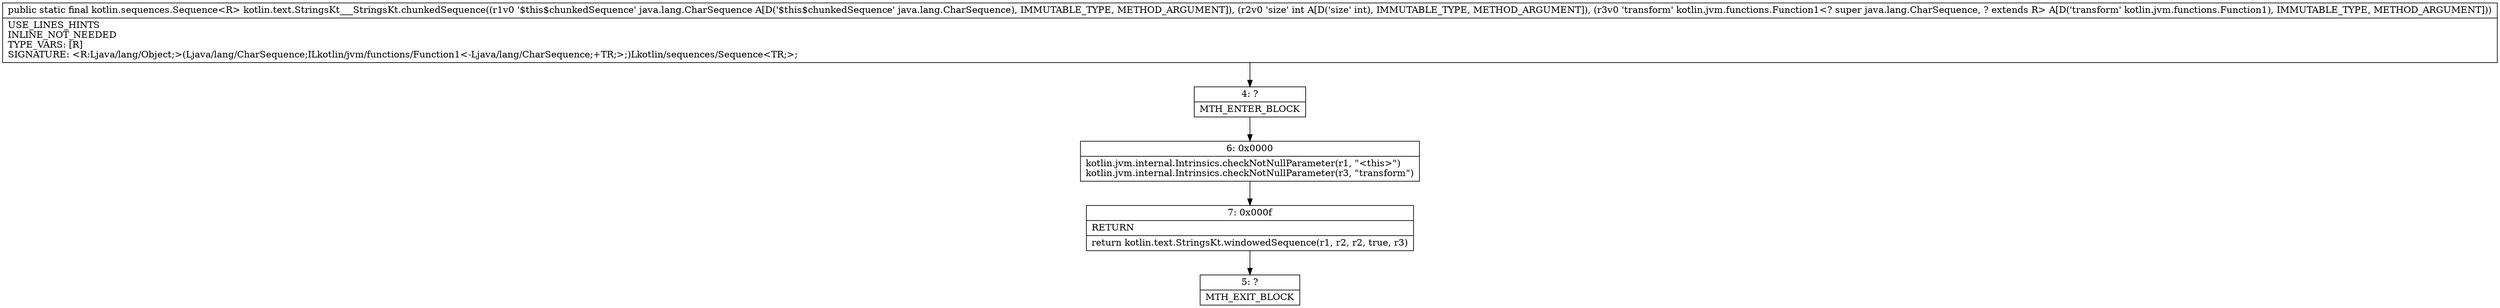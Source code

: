 digraph "CFG forkotlin.text.StringsKt___StringsKt.chunkedSequence(Ljava\/lang\/CharSequence;ILkotlin\/jvm\/functions\/Function1;)Lkotlin\/sequences\/Sequence;" {
Node_4 [shape=record,label="{4\:\ ?|MTH_ENTER_BLOCK\l}"];
Node_6 [shape=record,label="{6\:\ 0x0000|kotlin.jvm.internal.Intrinsics.checkNotNullParameter(r1, \"\<this\>\")\lkotlin.jvm.internal.Intrinsics.checkNotNullParameter(r3, \"transform\")\l}"];
Node_7 [shape=record,label="{7\:\ 0x000f|RETURN\l|return kotlin.text.StringsKt.windowedSequence(r1, r2, r2, true, r3)\l}"];
Node_5 [shape=record,label="{5\:\ ?|MTH_EXIT_BLOCK\l}"];
MethodNode[shape=record,label="{public static final kotlin.sequences.Sequence\<R\> kotlin.text.StringsKt___StringsKt.chunkedSequence((r1v0 '$this$chunkedSequence' java.lang.CharSequence A[D('$this$chunkedSequence' java.lang.CharSequence), IMMUTABLE_TYPE, METHOD_ARGUMENT]), (r2v0 'size' int A[D('size' int), IMMUTABLE_TYPE, METHOD_ARGUMENT]), (r3v0 'transform' kotlin.jvm.functions.Function1\<? super java.lang.CharSequence, ? extends R\> A[D('transform' kotlin.jvm.functions.Function1), IMMUTABLE_TYPE, METHOD_ARGUMENT]))  | USE_LINES_HINTS\lINLINE_NOT_NEEDED\lTYPE_VARS: [R]\lSIGNATURE: \<R:Ljava\/lang\/Object;\>(Ljava\/lang\/CharSequence;ILkotlin\/jvm\/functions\/Function1\<\-Ljava\/lang\/CharSequence;+TR;\>;)Lkotlin\/sequences\/Sequence\<TR;\>;\l}"];
MethodNode -> Node_4;Node_4 -> Node_6;
Node_6 -> Node_7;
Node_7 -> Node_5;
}

